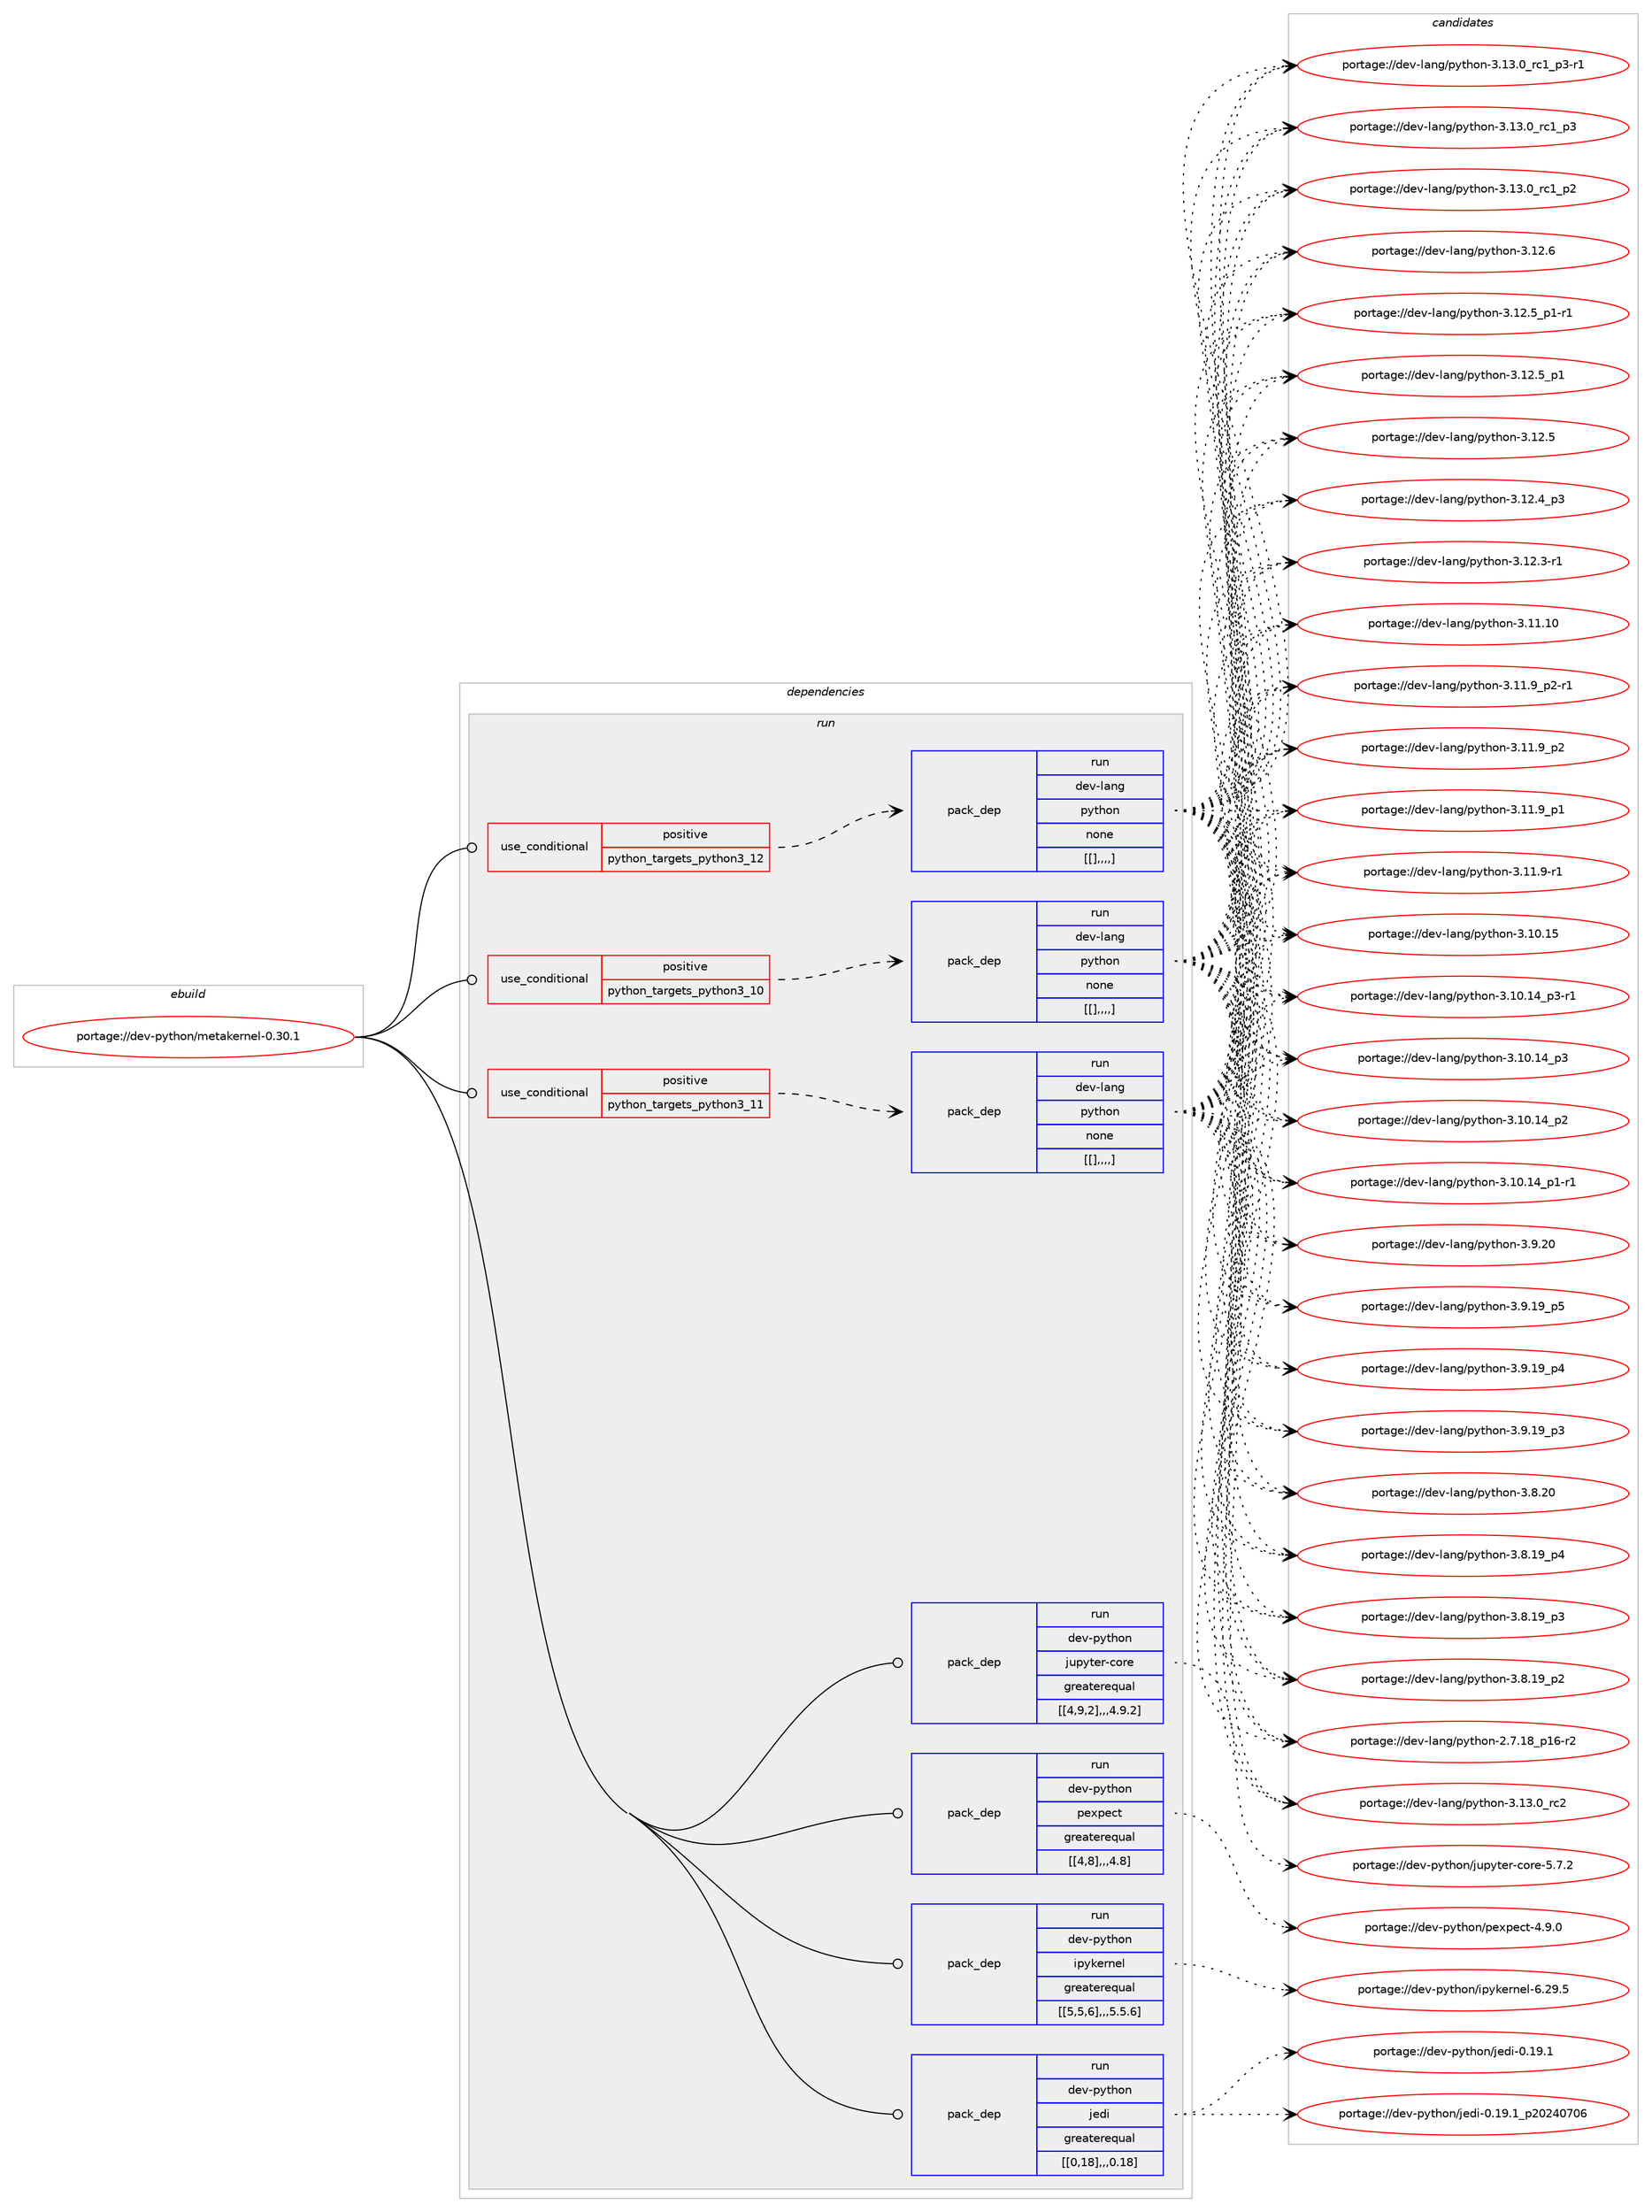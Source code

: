 digraph prolog {

# *************
# Graph options
# *************

newrank=true;
concentrate=true;
compound=true;
graph [rankdir=LR,fontname=Helvetica,fontsize=10,ranksep=1.5];#, ranksep=2.5, nodesep=0.2];
edge  [arrowhead=vee];
node  [fontname=Helvetica,fontsize=10];

# **********
# The ebuild
# **********

subgraph cluster_leftcol {
color=gray;
label=<<i>ebuild</i>>;
id [label="portage://dev-python/metakernel-0.30.1", color=red, width=4, href="../dev-python/metakernel-0.30.1.svg"];
}

# ****************
# The dependencies
# ****************

subgraph cluster_midcol {
color=gray;
label=<<i>dependencies</i>>;
subgraph cluster_compile {
fillcolor="#eeeeee";
style=filled;
label=<<i>compile</i>>;
}
subgraph cluster_compileandrun {
fillcolor="#eeeeee";
style=filled;
label=<<i>compile and run</i>>;
}
subgraph cluster_run {
fillcolor="#eeeeee";
style=filled;
label=<<i>run</i>>;
subgraph cond35402 {
dependency152184 [label=<<TABLE BORDER="0" CELLBORDER="1" CELLSPACING="0" CELLPADDING="4"><TR><TD ROWSPAN="3" CELLPADDING="10">use_conditional</TD></TR><TR><TD>positive</TD></TR><TR><TD>python_targets_python3_10</TD></TR></TABLE>>, shape=none, color=red];
subgraph pack115564 {
dependency152185 [label=<<TABLE BORDER="0" CELLBORDER="1" CELLSPACING="0" CELLPADDING="4" WIDTH="220"><TR><TD ROWSPAN="6" CELLPADDING="30">pack_dep</TD></TR><TR><TD WIDTH="110">run</TD></TR><TR><TD>dev-lang</TD></TR><TR><TD>python</TD></TR><TR><TD>none</TD></TR><TR><TD>[[],,,,]</TD></TR></TABLE>>, shape=none, color=blue];
}
dependency152184:e -> dependency152185:w [weight=20,style="dashed",arrowhead="vee"];
}
id:e -> dependency152184:w [weight=20,style="solid",arrowhead="odot"];
subgraph cond35403 {
dependency152186 [label=<<TABLE BORDER="0" CELLBORDER="1" CELLSPACING="0" CELLPADDING="4"><TR><TD ROWSPAN="3" CELLPADDING="10">use_conditional</TD></TR><TR><TD>positive</TD></TR><TR><TD>python_targets_python3_11</TD></TR></TABLE>>, shape=none, color=red];
subgraph pack115565 {
dependency152187 [label=<<TABLE BORDER="0" CELLBORDER="1" CELLSPACING="0" CELLPADDING="4" WIDTH="220"><TR><TD ROWSPAN="6" CELLPADDING="30">pack_dep</TD></TR><TR><TD WIDTH="110">run</TD></TR><TR><TD>dev-lang</TD></TR><TR><TD>python</TD></TR><TR><TD>none</TD></TR><TR><TD>[[],,,,]</TD></TR></TABLE>>, shape=none, color=blue];
}
dependency152186:e -> dependency152187:w [weight=20,style="dashed",arrowhead="vee"];
}
id:e -> dependency152186:w [weight=20,style="solid",arrowhead="odot"];
subgraph cond35404 {
dependency152188 [label=<<TABLE BORDER="0" CELLBORDER="1" CELLSPACING="0" CELLPADDING="4"><TR><TD ROWSPAN="3" CELLPADDING="10">use_conditional</TD></TR><TR><TD>positive</TD></TR><TR><TD>python_targets_python3_12</TD></TR></TABLE>>, shape=none, color=red];
subgraph pack115566 {
dependency152189 [label=<<TABLE BORDER="0" CELLBORDER="1" CELLSPACING="0" CELLPADDING="4" WIDTH="220"><TR><TD ROWSPAN="6" CELLPADDING="30">pack_dep</TD></TR><TR><TD WIDTH="110">run</TD></TR><TR><TD>dev-lang</TD></TR><TR><TD>python</TD></TR><TR><TD>none</TD></TR><TR><TD>[[],,,,]</TD></TR></TABLE>>, shape=none, color=blue];
}
dependency152188:e -> dependency152189:w [weight=20,style="dashed",arrowhead="vee"];
}
id:e -> dependency152188:w [weight=20,style="solid",arrowhead="odot"];
subgraph pack115567 {
dependency152190 [label=<<TABLE BORDER="0" CELLBORDER="1" CELLSPACING="0" CELLPADDING="4" WIDTH="220"><TR><TD ROWSPAN="6" CELLPADDING="30">pack_dep</TD></TR><TR><TD WIDTH="110">run</TD></TR><TR><TD>dev-python</TD></TR><TR><TD>ipykernel</TD></TR><TR><TD>greaterequal</TD></TR><TR><TD>[[5,5,6],,,5.5.6]</TD></TR></TABLE>>, shape=none, color=blue];
}
id:e -> dependency152190:w [weight=20,style="solid",arrowhead="odot"];
subgraph pack115568 {
dependency152191 [label=<<TABLE BORDER="0" CELLBORDER="1" CELLSPACING="0" CELLPADDING="4" WIDTH="220"><TR><TD ROWSPAN="6" CELLPADDING="30">pack_dep</TD></TR><TR><TD WIDTH="110">run</TD></TR><TR><TD>dev-python</TD></TR><TR><TD>jedi</TD></TR><TR><TD>greaterequal</TD></TR><TR><TD>[[0,18],,,0.18]</TD></TR></TABLE>>, shape=none, color=blue];
}
id:e -> dependency152191:w [weight=20,style="solid",arrowhead="odot"];
subgraph pack115569 {
dependency152192 [label=<<TABLE BORDER="0" CELLBORDER="1" CELLSPACING="0" CELLPADDING="4" WIDTH="220"><TR><TD ROWSPAN="6" CELLPADDING="30">pack_dep</TD></TR><TR><TD WIDTH="110">run</TD></TR><TR><TD>dev-python</TD></TR><TR><TD>jupyter-core</TD></TR><TR><TD>greaterequal</TD></TR><TR><TD>[[4,9,2],,,4.9.2]</TD></TR></TABLE>>, shape=none, color=blue];
}
id:e -> dependency152192:w [weight=20,style="solid",arrowhead="odot"];
subgraph pack115570 {
dependency152193 [label=<<TABLE BORDER="0" CELLBORDER="1" CELLSPACING="0" CELLPADDING="4" WIDTH="220"><TR><TD ROWSPAN="6" CELLPADDING="30">pack_dep</TD></TR><TR><TD WIDTH="110">run</TD></TR><TR><TD>dev-python</TD></TR><TR><TD>pexpect</TD></TR><TR><TD>greaterequal</TD></TR><TR><TD>[[4,8],,,4.8]</TD></TR></TABLE>>, shape=none, color=blue];
}
id:e -> dependency152193:w [weight=20,style="solid",arrowhead="odot"];
}
}

# **************
# The candidates
# **************

subgraph cluster_choices {
rank=same;
color=gray;
label=<<i>candidates</i>>;

subgraph choice115564 {
color=black;
nodesep=1;
choice10010111845108971101034711212111610411111045514649514648951149950 [label="portage://dev-lang/python-3.13.0_rc2", color=red, width=4,href="../dev-lang/python-3.13.0_rc2.svg"];
choice1001011184510897110103471121211161041111104551464951464895114994995112514511449 [label="portage://dev-lang/python-3.13.0_rc1_p3-r1", color=red, width=4,href="../dev-lang/python-3.13.0_rc1_p3-r1.svg"];
choice100101118451089711010347112121116104111110455146495146489511499499511251 [label="portage://dev-lang/python-3.13.0_rc1_p3", color=red, width=4,href="../dev-lang/python-3.13.0_rc1_p3.svg"];
choice100101118451089711010347112121116104111110455146495146489511499499511250 [label="portage://dev-lang/python-3.13.0_rc1_p2", color=red, width=4,href="../dev-lang/python-3.13.0_rc1_p2.svg"];
choice10010111845108971101034711212111610411111045514649504654 [label="portage://dev-lang/python-3.12.6", color=red, width=4,href="../dev-lang/python-3.12.6.svg"];
choice1001011184510897110103471121211161041111104551464950465395112494511449 [label="portage://dev-lang/python-3.12.5_p1-r1", color=red, width=4,href="../dev-lang/python-3.12.5_p1-r1.svg"];
choice100101118451089711010347112121116104111110455146495046539511249 [label="portage://dev-lang/python-3.12.5_p1", color=red, width=4,href="../dev-lang/python-3.12.5_p1.svg"];
choice10010111845108971101034711212111610411111045514649504653 [label="portage://dev-lang/python-3.12.5", color=red, width=4,href="../dev-lang/python-3.12.5.svg"];
choice100101118451089711010347112121116104111110455146495046529511251 [label="portage://dev-lang/python-3.12.4_p3", color=red, width=4,href="../dev-lang/python-3.12.4_p3.svg"];
choice100101118451089711010347112121116104111110455146495046514511449 [label="portage://dev-lang/python-3.12.3-r1", color=red, width=4,href="../dev-lang/python-3.12.3-r1.svg"];
choice1001011184510897110103471121211161041111104551464949464948 [label="portage://dev-lang/python-3.11.10", color=red, width=4,href="../dev-lang/python-3.11.10.svg"];
choice1001011184510897110103471121211161041111104551464949465795112504511449 [label="portage://dev-lang/python-3.11.9_p2-r1", color=red, width=4,href="../dev-lang/python-3.11.9_p2-r1.svg"];
choice100101118451089711010347112121116104111110455146494946579511250 [label="portage://dev-lang/python-3.11.9_p2", color=red, width=4,href="../dev-lang/python-3.11.9_p2.svg"];
choice100101118451089711010347112121116104111110455146494946579511249 [label="portage://dev-lang/python-3.11.9_p1", color=red, width=4,href="../dev-lang/python-3.11.9_p1.svg"];
choice100101118451089711010347112121116104111110455146494946574511449 [label="portage://dev-lang/python-3.11.9-r1", color=red, width=4,href="../dev-lang/python-3.11.9-r1.svg"];
choice1001011184510897110103471121211161041111104551464948464953 [label="portage://dev-lang/python-3.10.15", color=red, width=4,href="../dev-lang/python-3.10.15.svg"];
choice100101118451089711010347112121116104111110455146494846495295112514511449 [label="portage://dev-lang/python-3.10.14_p3-r1", color=red, width=4,href="../dev-lang/python-3.10.14_p3-r1.svg"];
choice10010111845108971101034711212111610411111045514649484649529511251 [label="portage://dev-lang/python-3.10.14_p3", color=red, width=4,href="../dev-lang/python-3.10.14_p3.svg"];
choice10010111845108971101034711212111610411111045514649484649529511250 [label="portage://dev-lang/python-3.10.14_p2", color=red, width=4,href="../dev-lang/python-3.10.14_p2.svg"];
choice100101118451089711010347112121116104111110455146494846495295112494511449 [label="portage://dev-lang/python-3.10.14_p1-r1", color=red, width=4,href="../dev-lang/python-3.10.14_p1-r1.svg"];
choice10010111845108971101034711212111610411111045514657465048 [label="portage://dev-lang/python-3.9.20", color=red, width=4,href="../dev-lang/python-3.9.20.svg"];
choice100101118451089711010347112121116104111110455146574649579511253 [label="portage://dev-lang/python-3.9.19_p5", color=red, width=4,href="../dev-lang/python-3.9.19_p5.svg"];
choice100101118451089711010347112121116104111110455146574649579511252 [label="portage://dev-lang/python-3.9.19_p4", color=red, width=4,href="../dev-lang/python-3.9.19_p4.svg"];
choice100101118451089711010347112121116104111110455146574649579511251 [label="portage://dev-lang/python-3.9.19_p3", color=red, width=4,href="../dev-lang/python-3.9.19_p3.svg"];
choice10010111845108971101034711212111610411111045514656465048 [label="portage://dev-lang/python-3.8.20", color=red, width=4,href="../dev-lang/python-3.8.20.svg"];
choice100101118451089711010347112121116104111110455146564649579511252 [label="portage://dev-lang/python-3.8.19_p4", color=red, width=4,href="../dev-lang/python-3.8.19_p4.svg"];
choice100101118451089711010347112121116104111110455146564649579511251 [label="portage://dev-lang/python-3.8.19_p3", color=red, width=4,href="../dev-lang/python-3.8.19_p3.svg"];
choice100101118451089711010347112121116104111110455146564649579511250 [label="portage://dev-lang/python-3.8.19_p2", color=red, width=4,href="../dev-lang/python-3.8.19_p2.svg"];
choice100101118451089711010347112121116104111110455046554649569511249544511450 [label="portage://dev-lang/python-2.7.18_p16-r2", color=red, width=4,href="../dev-lang/python-2.7.18_p16-r2.svg"];
dependency152185:e -> choice10010111845108971101034711212111610411111045514649514648951149950:w [style=dotted,weight="100"];
dependency152185:e -> choice1001011184510897110103471121211161041111104551464951464895114994995112514511449:w [style=dotted,weight="100"];
dependency152185:e -> choice100101118451089711010347112121116104111110455146495146489511499499511251:w [style=dotted,weight="100"];
dependency152185:e -> choice100101118451089711010347112121116104111110455146495146489511499499511250:w [style=dotted,weight="100"];
dependency152185:e -> choice10010111845108971101034711212111610411111045514649504654:w [style=dotted,weight="100"];
dependency152185:e -> choice1001011184510897110103471121211161041111104551464950465395112494511449:w [style=dotted,weight="100"];
dependency152185:e -> choice100101118451089711010347112121116104111110455146495046539511249:w [style=dotted,weight="100"];
dependency152185:e -> choice10010111845108971101034711212111610411111045514649504653:w [style=dotted,weight="100"];
dependency152185:e -> choice100101118451089711010347112121116104111110455146495046529511251:w [style=dotted,weight="100"];
dependency152185:e -> choice100101118451089711010347112121116104111110455146495046514511449:w [style=dotted,weight="100"];
dependency152185:e -> choice1001011184510897110103471121211161041111104551464949464948:w [style=dotted,weight="100"];
dependency152185:e -> choice1001011184510897110103471121211161041111104551464949465795112504511449:w [style=dotted,weight="100"];
dependency152185:e -> choice100101118451089711010347112121116104111110455146494946579511250:w [style=dotted,weight="100"];
dependency152185:e -> choice100101118451089711010347112121116104111110455146494946579511249:w [style=dotted,weight="100"];
dependency152185:e -> choice100101118451089711010347112121116104111110455146494946574511449:w [style=dotted,weight="100"];
dependency152185:e -> choice1001011184510897110103471121211161041111104551464948464953:w [style=dotted,weight="100"];
dependency152185:e -> choice100101118451089711010347112121116104111110455146494846495295112514511449:w [style=dotted,weight="100"];
dependency152185:e -> choice10010111845108971101034711212111610411111045514649484649529511251:w [style=dotted,weight="100"];
dependency152185:e -> choice10010111845108971101034711212111610411111045514649484649529511250:w [style=dotted,weight="100"];
dependency152185:e -> choice100101118451089711010347112121116104111110455146494846495295112494511449:w [style=dotted,weight="100"];
dependency152185:e -> choice10010111845108971101034711212111610411111045514657465048:w [style=dotted,weight="100"];
dependency152185:e -> choice100101118451089711010347112121116104111110455146574649579511253:w [style=dotted,weight="100"];
dependency152185:e -> choice100101118451089711010347112121116104111110455146574649579511252:w [style=dotted,weight="100"];
dependency152185:e -> choice100101118451089711010347112121116104111110455146574649579511251:w [style=dotted,weight="100"];
dependency152185:e -> choice10010111845108971101034711212111610411111045514656465048:w [style=dotted,weight="100"];
dependency152185:e -> choice100101118451089711010347112121116104111110455146564649579511252:w [style=dotted,weight="100"];
dependency152185:e -> choice100101118451089711010347112121116104111110455146564649579511251:w [style=dotted,weight="100"];
dependency152185:e -> choice100101118451089711010347112121116104111110455146564649579511250:w [style=dotted,weight="100"];
dependency152185:e -> choice100101118451089711010347112121116104111110455046554649569511249544511450:w [style=dotted,weight="100"];
}
subgraph choice115565 {
color=black;
nodesep=1;
choice10010111845108971101034711212111610411111045514649514648951149950 [label="portage://dev-lang/python-3.13.0_rc2", color=red, width=4,href="../dev-lang/python-3.13.0_rc2.svg"];
choice1001011184510897110103471121211161041111104551464951464895114994995112514511449 [label="portage://dev-lang/python-3.13.0_rc1_p3-r1", color=red, width=4,href="../dev-lang/python-3.13.0_rc1_p3-r1.svg"];
choice100101118451089711010347112121116104111110455146495146489511499499511251 [label="portage://dev-lang/python-3.13.0_rc1_p3", color=red, width=4,href="../dev-lang/python-3.13.0_rc1_p3.svg"];
choice100101118451089711010347112121116104111110455146495146489511499499511250 [label="portage://dev-lang/python-3.13.0_rc1_p2", color=red, width=4,href="../dev-lang/python-3.13.0_rc1_p2.svg"];
choice10010111845108971101034711212111610411111045514649504654 [label="portage://dev-lang/python-3.12.6", color=red, width=4,href="../dev-lang/python-3.12.6.svg"];
choice1001011184510897110103471121211161041111104551464950465395112494511449 [label="portage://dev-lang/python-3.12.5_p1-r1", color=red, width=4,href="../dev-lang/python-3.12.5_p1-r1.svg"];
choice100101118451089711010347112121116104111110455146495046539511249 [label="portage://dev-lang/python-3.12.5_p1", color=red, width=4,href="../dev-lang/python-3.12.5_p1.svg"];
choice10010111845108971101034711212111610411111045514649504653 [label="portage://dev-lang/python-3.12.5", color=red, width=4,href="../dev-lang/python-3.12.5.svg"];
choice100101118451089711010347112121116104111110455146495046529511251 [label="portage://dev-lang/python-3.12.4_p3", color=red, width=4,href="../dev-lang/python-3.12.4_p3.svg"];
choice100101118451089711010347112121116104111110455146495046514511449 [label="portage://dev-lang/python-3.12.3-r1", color=red, width=4,href="../dev-lang/python-3.12.3-r1.svg"];
choice1001011184510897110103471121211161041111104551464949464948 [label="portage://dev-lang/python-3.11.10", color=red, width=4,href="../dev-lang/python-3.11.10.svg"];
choice1001011184510897110103471121211161041111104551464949465795112504511449 [label="portage://dev-lang/python-3.11.9_p2-r1", color=red, width=4,href="../dev-lang/python-3.11.9_p2-r1.svg"];
choice100101118451089711010347112121116104111110455146494946579511250 [label="portage://dev-lang/python-3.11.9_p2", color=red, width=4,href="../dev-lang/python-3.11.9_p2.svg"];
choice100101118451089711010347112121116104111110455146494946579511249 [label="portage://dev-lang/python-3.11.9_p1", color=red, width=4,href="../dev-lang/python-3.11.9_p1.svg"];
choice100101118451089711010347112121116104111110455146494946574511449 [label="portage://dev-lang/python-3.11.9-r1", color=red, width=4,href="../dev-lang/python-3.11.9-r1.svg"];
choice1001011184510897110103471121211161041111104551464948464953 [label="portage://dev-lang/python-3.10.15", color=red, width=4,href="../dev-lang/python-3.10.15.svg"];
choice100101118451089711010347112121116104111110455146494846495295112514511449 [label="portage://dev-lang/python-3.10.14_p3-r1", color=red, width=4,href="../dev-lang/python-3.10.14_p3-r1.svg"];
choice10010111845108971101034711212111610411111045514649484649529511251 [label="portage://dev-lang/python-3.10.14_p3", color=red, width=4,href="../dev-lang/python-3.10.14_p3.svg"];
choice10010111845108971101034711212111610411111045514649484649529511250 [label="portage://dev-lang/python-3.10.14_p2", color=red, width=4,href="../dev-lang/python-3.10.14_p2.svg"];
choice100101118451089711010347112121116104111110455146494846495295112494511449 [label="portage://dev-lang/python-3.10.14_p1-r1", color=red, width=4,href="../dev-lang/python-3.10.14_p1-r1.svg"];
choice10010111845108971101034711212111610411111045514657465048 [label="portage://dev-lang/python-3.9.20", color=red, width=4,href="../dev-lang/python-3.9.20.svg"];
choice100101118451089711010347112121116104111110455146574649579511253 [label="portage://dev-lang/python-3.9.19_p5", color=red, width=4,href="../dev-lang/python-3.9.19_p5.svg"];
choice100101118451089711010347112121116104111110455146574649579511252 [label="portage://dev-lang/python-3.9.19_p4", color=red, width=4,href="../dev-lang/python-3.9.19_p4.svg"];
choice100101118451089711010347112121116104111110455146574649579511251 [label="portage://dev-lang/python-3.9.19_p3", color=red, width=4,href="../dev-lang/python-3.9.19_p3.svg"];
choice10010111845108971101034711212111610411111045514656465048 [label="portage://dev-lang/python-3.8.20", color=red, width=4,href="../dev-lang/python-3.8.20.svg"];
choice100101118451089711010347112121116104111110455146564649579511252 [label="portage://dev-lang/python-3.8.19_p4", color=red, width=4,href="../dev-lang/python-3.8.19_p4.svg"];
choice100101118451089711010347112121116104111110455146564649579511251 [label="portage://dev-lang/python-3.8.19_p3", color=red, width=4,href="../dev-lang/python-3.8.19_p3.svg"];
choice100101118451089711010347112121116104111110455146564649579511250 [label="portage://dev-lang/python-3.8.19_p2", color=red, width=4,href="../dev-lang/python-3.8.19_p2.svg"];
choice100101118451089711010347112121116104111110455046554649569511249544511450 [label="portage://dev-lang/python-2.7.18_p16-r2", color=red, width=4,href="../dev-lang/python-2.7.18_p16-r2.svg"];
dependency152187:e -> choice10010111845108971101034711212111610411111045514649514648951149950:w [style=dotted,weight="100"];
dependency152187:e -> choice1001011184510897110103471121211161041111104551464951464895114994995112514511449:w [style=dotted,weight="100"];
dependency152187:e -> choice100101118451089711010347112121116104111110455146495146489511499499511251:w [style=dotted,weight="100"];
dependency152187:e -> choice100101118451089711010347112121116104111110455146495146489511499499511250:w [style=dotted,weight="100"];
dependency152187:e -> choice10010111845108971101034711212111610411111045514649504654:w [style=dotted,weight="100"];
dependency152187:e -> choice1001011184510897110103471121211161041111104551464950465395112494511449:w [style=dotted,weight="100"];
dependency152187:e -> choice100101118451089711010347112121116104111110455146495046539511249:w [style=dotted,weight="100"];
dependency152187:e -> choice10010111845108971101034711212111610411111045514649504653:w [style=dotted,weight="100"];
dependency152187:e -> choice100101118451089711010347112121116104111110455146495046529511251:w [style=dotted,weight="100"];
dependency152187:e -> choice100101118451089711010347112121116104111110455146495046514511449:w [style=dotted,weight="100"];
dependency152187:e -> choice1001011184510897110103471121211161041111104551464949464948:w [style=dotted,weight="100"];
dependency152187:e -> choice1001011184510897110103471121211161041111104551464949465795112504511449:w [style=dotted,weight="100"];
dependency152187:e -> choice100101118451089711010347112121116104111110455146494946579511250:w [style=dotted,weight="100"];
dependency152187:e -> choice100101118451089711010347112121116104111110455146494946579511249:w [style=dotted,weight="100"];
dependency152187:e -> choice100101118451089711010347112121116104111110455146494946574511449:w [style=dotted,weight="100"];
dependency152187:e -> choice1001011184510897110103471121211161041111104551464948464953:w [style=dotted,weight="100"];
dependency152187:e -> choice100101118451089711010347112121116104111110455146494846495295112514511449:w [style=dotted,weight="100"];
dependency152187:e -> choice10010111845108971101034711212111610411111045514649484649529511251:w [style=dotted,weight="100"];
dependency152187:e -> choice10010111845108971101034711212111610411111045514649484649529511250:w [style=dotted,weight="100"];
dependency152187:e -> choice100101118451089711010347112121116104111110455146494846495295112494511449:w [style=dotted,weight="100"];
dependency152187:e -> choice10010111845108971101034711212111610411111045514657465048:w [style=dotted,weight="100"];
dependency152187:e -> choice100101118451089711010347112121116104111110455146574649579511253:w [style=dotted,weight="100"];
dependency152187:e -> choice100101118451089711010347112121116104111110455146574649579511252:w [style=dotted,weight="100"];
dependency152187:e -> choice100101118451089711010347112121116104111110455146574649579511251:w [style=dotted,weight="100"];
dependency152187:e -> choice10010111845108971101034711212111610411111045514656465048:w [style=dotted,weight="100"];
dependency152187:e -> choice100101118451089711010347112121116104111110455146564649579511252:w [style=dotted,weight="100"];
dependency152187:e -> choice100101118451089711010347112121116104111110455146564649579511251:w [style=dotted,weight="100"];
dependency152187:e -> choice100101118451089711010347112121116104111110455146564649579511250:w [style=dotted,weight="100"];
dependency152187:e -> choice100101118451089711010347112121116104111110455046554649569511249544511450:w [style=dotted,weight="100"];
}
subgraph choice115566 {
color=black;
nodesep=1;
choice10010111845108971101034711212111610411111045514649514648951149950 [label="portage://dev-lang/python-3.13.0_rc2", color=red, width=4,href="../dev-lang/python-3.13.0_rc2.svg"];
choice1001011184510897110103471121211161041111104551464951464895114994995112514511449 [label="portage://dev-lang/python-3.13.0_rc1_p3-r1", color=red, width=4,href="../dev-lang/python-3.13.0_rc1_p3-r1.svg"];
choice100101118451089711010347112121116104111110455146495146489511499499511251 [label="portage://dev-lang/python-3.13.0_rc1_p3", color=red, width=4,href="../dev-lang/python-3.13.0_rc1_p3.svg"];
choice100101118451089711010347112121116104111110455146495146489511499499511250 [label="portage://dev-lang/python-3.13.0_rc1_p2", color=red, width=4,href="../dev-lang/python-3.13.0_rc1_p2.svg"];
choice10010111845108971101034711212111610411111045514649504654 [label="portage://dev-lang/python-3.12.6", color=red, width=4,href="../dev-lang/python-3.12.6.svg"];
choice1001011184510897110103471121211161041111104551464950465395112494511449 [label="portage://dev-lang/python-3.12.5_p1-r1", color=red, width=4,href="../dev-lang/python-3.12.5_p1-r1.svg"];
choice100101118451089711010347112121116104111110455146495046539511249 [label="portage://dev-lang/python-3.12.5_p1", color=red, width=4,href="../dev-lang/python-3.12.5_p1.svg"];
choice10010111845108971101034711212111610411111045514649504653 [label="portage://dev-lang/python-3.12.5", color=red, width=4,href="../dev-lang/python-3.12.5.svg"];
choice100101118451089711010347112121116104111110455146495046529511251 [label="portage://dev-lang/python-3.12.4_p3", color=red, width=4,href="../dev-lang/python-3.12.4_p3.svg"];
choice100101118451089711010347112121116104111110455146495046514511449 [label="portage://dev-lang/python-3.12.3-r1", color=red, width=4,href="../dev-lang/python-3.12.3-r1.svg"];
choice1001011184510897110103471121211161041111104551464949464948 [label="portage://dev-lang/python-3.11.10", color=red, width=4,href="../dev-lang/python-3.11.10.svg"];
choice1001011184510897110103471121211161041111104551464949465795112504511449 [label="portage://dev-lang/python-3.11.9_p2-r1", color=red, width=4,href="../dev-lang/python-3.11.9_p2-r1.svg"];
choice100101118451089711010347112121116104111110455146494946579511250 [label="portage://dev-lang/python-3.11.9_p2", color=red, width=4,href="../dev-lang/python-3.11.9_p2.svg"];
choice100101118451089711010347112121116104111110455146494946579511249 [label="portage://dev-lang/python-3.11.9_p1", color=red, width=4,href="../dev-lang/python-3.11.9_p1.svg"];
choice100101118451089711010347112121116104111110455146494946574511449 [label="portage://dev-lang/python-3.11.9-r1", color=red, width=4,href="../dev-lang/python-3.11.9-r1.svg"];
choice1001011184510897110103471121211161041111104551464948464953 [label="portage://dev-lang/python-3.10.15", color=red, width=4,href="../dev-lang/python-3.10.15.svg"];
choice100101118451089711010347112121116104111110455146494846495295112514511449 [label="portage://dev-lang/python-3.10.14_p3-r1", color=red, width=4,href="../dev-lang/python-3.10.14_p3-r1.svg"];
choice10010111845108971101034711212111610411111045514649484649529511251 [label="portage://dev-lang/python-3.10.14_p3", color=red, width=4,href="../dev-lang/python-3.10.14_p3.svg"];
choice10010111845108971101034711212111610411111045514649484649529511250 [label="portage://dev-lang/python-3.10.14_p2", color=red, width=4,href="../dev-lang/python-3.10.14_p2.svg"];
choice100101118451089711010347112121116104111110455146494846495295112494511449 [label="portage://dev-lang/python-3.10.14_p1-r1", color=red, width=4,href="../dev-lang/python-3.10.14_p1-r1.svg"];
choice10010111845108971101034711212111610411111045514657465048 [label="portage://dev-lang/python-3.9.20", color=red, width=4,href="../dev-lang/python-3.9.20.svg"];
choice100101118451089711010347112121116104111110455146574649579511253 [label="portage://dev-lang/python-3.9.19_p5", color=red, width=4,href="../dev-lang/python-3.9.19_p5.svg"];
choice100101118451089711010347112121116104111110455146574649579511252 [label="portage://dev-lang/python-3.9.19_p4", color=red, width=4,href="../dev-lang/python-3.9.19_p4.svg"];
choice100101118451089711010347112121116104111110455146574649579511251 [label="portage://dev-lang/python-3.9.19_p3", color=red, width=4,href="../dev-lang/python-3.9.19_p3.svg"];
choice10010111845108971101034711212111610411111045514656465048 [label="portage://dev-lang/python-3.8.20", color=red, width=4,href="../dev-lang/python-3.8.20.svg"];
choice100101118451089711010347112121116104111110455146564649579511252 [label="portage://dev-lang/python-3.8.19_p4", color=red, width=4,href="../dev-lang/python-3.8.19_p4.svg"];
choice100101118451089711010347112121116104111110455146564649579511251 [label="portage://dev-lang/python-3.8.19_p3", color=red, width=4,href="../dev-lang/python-3.8.19_p3.svg"];
choice100101118451089711010347112121116104111110455146564649579511250 [label="portage://dev-lang/python-3.8.19_p2", color=red, width=4,href="../dev-lang/python-3.8.19_p2.svg"];
choice100101118451089711010347112121116104111110455046554649569511249544511450 [label="portage://dev-lang/python-2.7.18_p16-r2", color=red, width=4,href="../dev-lang/python-2.7.18_p16-r2.svg"];
dependency152189:e -> choice10010111845108971101034711212111610411111045514649514648951149950:w [style=dotted,weight="100"];
dependency152189:e -> choice1001011184510897110103471121211161041111104551464951464895114994995112514511449:w [style=dotted,weight="100"];
dependency152189:e -> choice100101118451089711010347112121116104111110455146495146489511499499511251:w [style=dotted,weight="100"];
dependency152189:e -> choice100101118451089711010347112121116104111110455146495146489511499499511250:w [style=dotted,weight="100"];
dependency152189:e -> choice10010111845108971101034711212111610411111045514649504654:w [style=dotted,weight="100"];
dependency152189:e -> choice1001011184510897110103471121211161041111104551464950465395112494511449:w [style=dotted,weight="100"];
dependency152189:e -> choice100101118451089711010347112121116104111110455146495046539511249:w [style=dotted,weight="100"];
dependency152189:e -> choice10010111845108971101034711212111610411111045514649504653:w [style=dotted,weight="100"];
dependency152189:e -> choice100101118451089711010347112121116104111110455146495046529511251:w [style=dotted,weight="100"];
dependency152189:e -> choice100101118451089711010347112121116104111110455146495046514511449:w [style=dotted,weight="100"];
dependency152189:e -> choice1001011184510897110103471121211161041111104551464949464948:w [style=dotted,weight="100"];
dependency152189:e -> choice1001011184510897110103471121211161041111104551464949465795112504511449:w [style=dotted,weight="100"];
dependency152189:e -> choice100101118451089711010347112121116104111110455146494946579511250:w [style=dotted,weight="100"];
dependency152189:e -> choice100101118451089711010347112121116104111110455146494946579511249:w [style=dotted,weight="100"];
dependency152189:e -> choice100101118451089711010347112121116104111110455146494946574511449:w [style=dotted,weight="100"];
dependency152189:e -> choice1001011184510897110103471121211161041111104551464948464953:w [style=dotted,weight="100"];
dependency152189:e -> choice100101118451089711010347112121116104111110455146494846495295112514511449:w [style=dotted,weight="100"];
dependency152189:e -> choice10010111845108971101034711212111610411111045514649484649529511251:w [style=dotted,weight="100"];
dependency152189:e -> choice10010111845108971101034711212111610411111045514649484649529511250:w [style=dotted,weight="100"];
dependency152189:e -> choice100101118451089711010347112121116104111110455146494846495295112494511449:w [style=dotted,weight="100"];
dependency152189:e -> choice10010111845108971101034711212111610411111045514657465048:w [style=dotted,weight="100"];
dependency152189:e -> choice100101118451089711010347112121116104111110455146574649579511253:w [style=dotted,weight="100"];
dependency152189:e -> choice100101118451089711010347112121116104111110455146574649579511252:w [style=dotted,weight="100"];
dependency152189:e -> choice100101118451089711010347112121116104111110455146574649579511251:w [style=dotted,weight="100"];
dependency152189:e -> choice10010111845108971101034711212111610411111045514656465048:w [style=dotted,weight="100"];
dependency152189:e -> choice100101118451089711010347112121116104111110455146564649579511252:w [style=dotted,weight="100"];
dependency152189:e -> choice100101118451089711010347112121116104111110455146564649579511251:w [style=dotted,weight="100"];
dependency152189:e -> choice100101118451089711010347112121116104111110455146564649579511250:w [style=dotted,weight="100"];
dependency152189:e -> choice100101118451089711010347112121116104111110455046554649569511249544511450:w [style=dotted,weight="100"];
}
subgraph choice115567 {
color=black;
nodesep=1;
choice100101118451121211161041111104710511212110710111411010110845544650574653 [label="portage://dev-python/ipykernel-6.29.5", color=red, width=4,href="../dev-python/ipykernel-6.29.5.svg"];
dependency152190:e -> choice100101118451121211161041111104710511212110710111411010110845544650574653:w [style=dotted,weight="100"];
}
subgraph choice115568 {
color=black;
nodesep=1;
choice100101118451121211161041111104710610110010545484649574649951125048505248554854 [label="portage://dev-python/jedi-0.19.1_p20240706", color=red, width=4,href="../dev-python/jedi-0.19.1_p20240706.svg"];
choice100101118451121211161041111104710610110010545484649574649 [label="portage://dev-python/jedi-0.19.1", color=red, width=4,href="../dev-python/jedi-0.19.1.svg"];
dependency152191:e -> choice100101118451121211161041111104710610110010545484649574649951125048505248554854:w [style=dotted,weight="100"];
dependency152191:e -> choice100101118451121211161041111104710610110010545484649574649:w [style=dotted,weight="100"];
}
subgraph choice115569 {
color=black;
nodesep=1;
choice10010111845112121116104111110471061171121211161011144599111114101455346554650 [label="portage://dev-python/jupyter-core-5.7.2", color=red, width=4,href="../dev-python/jupyter-core-5.7.2.svg"];
dependency152192:e -> choice10010111845112121116104111110471061171121211161011144599111114101455346554650:w [style=dotted,weight="100"];
}
subgraph choice115570 {
color=black;
nodesep=1;
choice100101118451121211161041111104711210112011210199116455246574648 [label="portage://dev-python/pexpect-4.9.0", color=red, width=4,href="../dev-python/pexpect-4.9.0.svg"];
dependency152193:e -> choice100101118451121211161041111104711210112011210199116455246574648:w [style=dotted,weight="100"];
}
}

}
